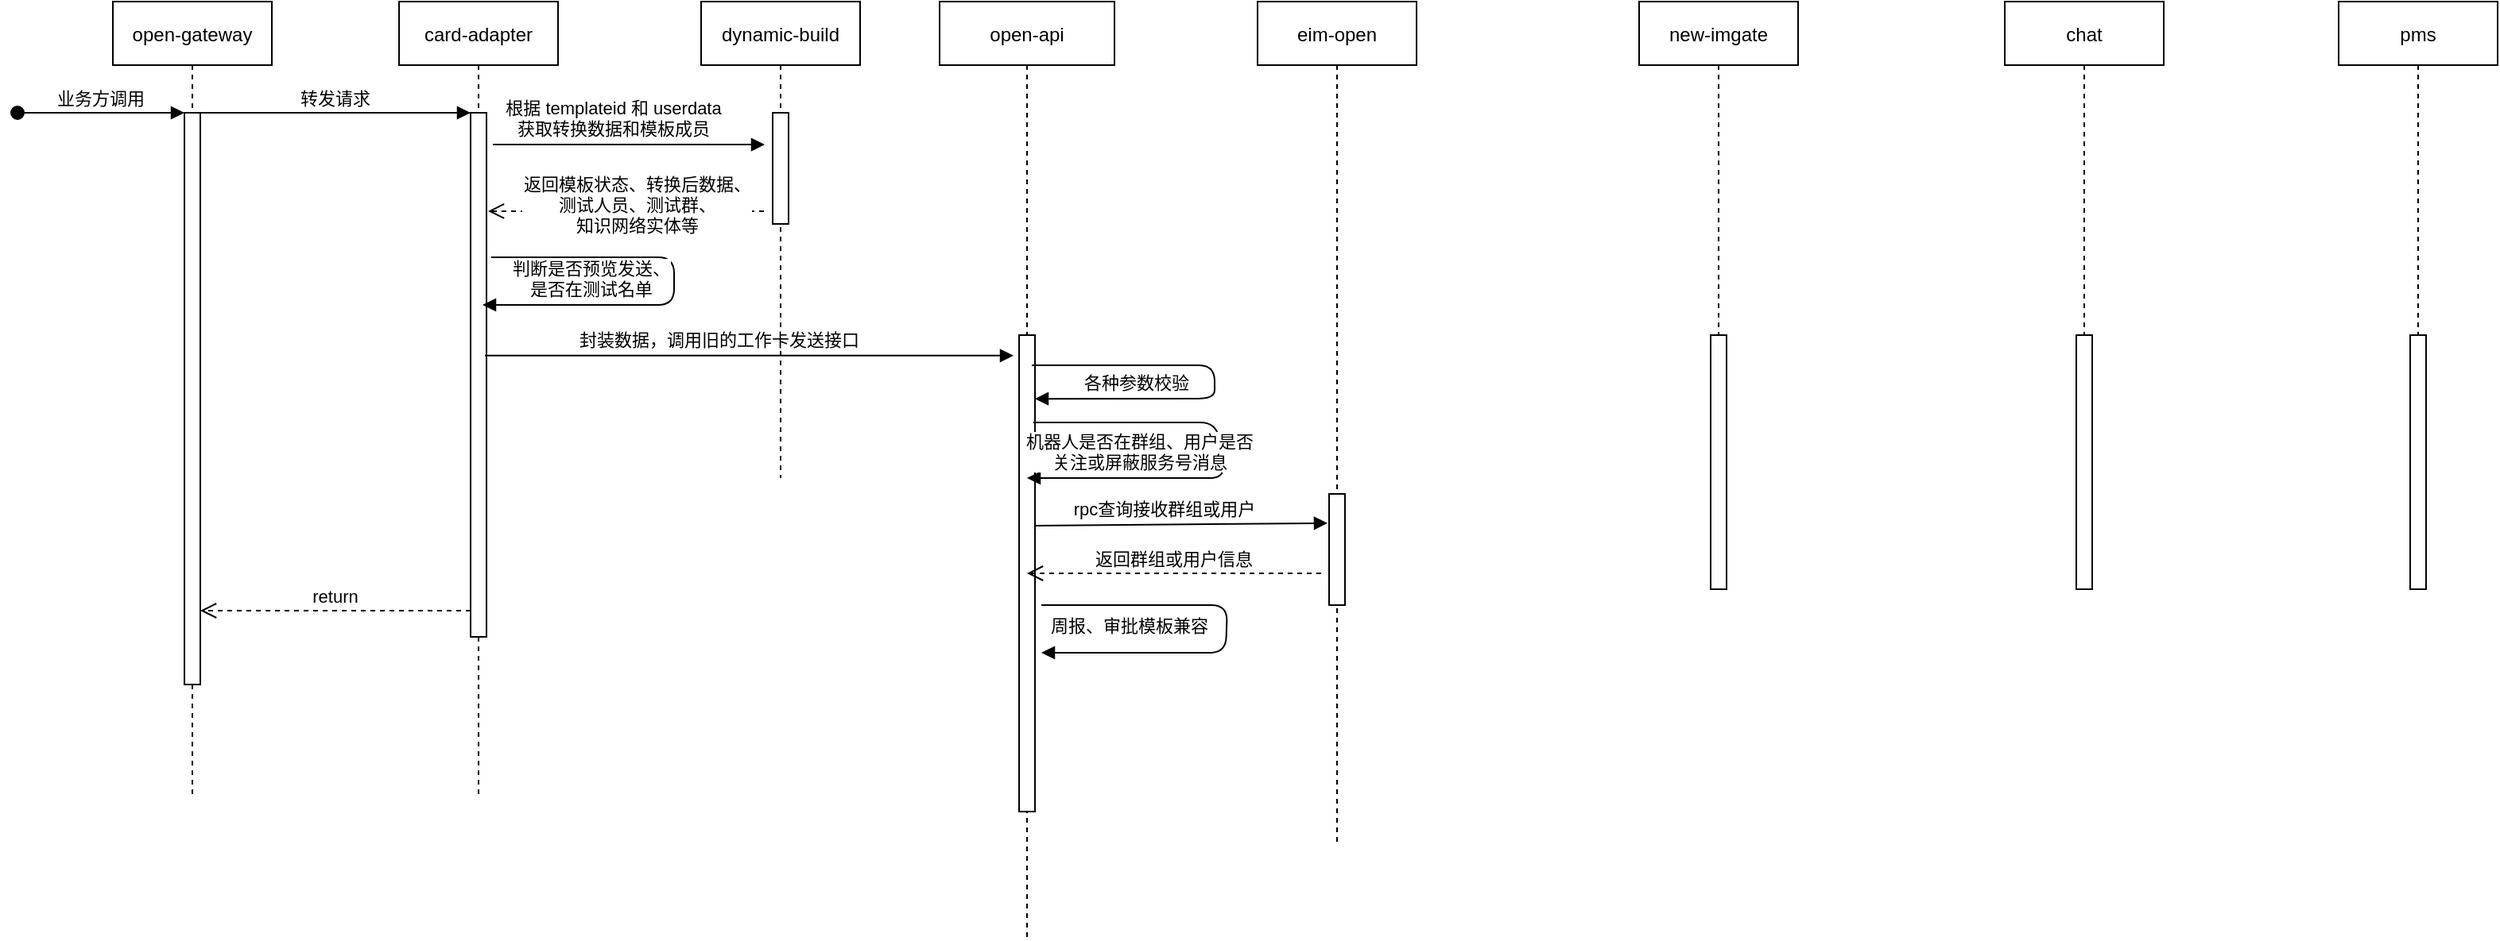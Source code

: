 <mxfile version="20.8.1" type="github">
  <diagram id="kgpKYQtTHZ0yAKxKKP6v" name="Page-1">
    <mxGraphModel dx="1674" dy="734" grid="1" gridSize="10" guides="1" tooltips="1" connect="1" arrows="1" fold="1" page="1" pageScale="1" pageWidth="850" pageHeight="1100" math="0" shadow="0">
      <root>
        <mxCell id="0" />
        <mxCell id="1" parent="0" />
        <mxCell id="3nuBFxr9cyL0pnOWT2aG-1" value="open-gateway" style="shape=umlLifeline;perimeter=lifelinePerimeter;container=1;collapsible=0;recursiveResize=0;rounded=0;shadow=0;strokeWidth=1;" parent="1" vertex="1">
          <mxGeometry x="120" y="80" width="100" height="500" as="geometry" />
        </mxCell>
        <mxCell id="3nuBFxr9cyL0pnOWT2aG-2" value="" style="points=[];perimeter=orthogonalPerimeter;rounded=0;shadow=0;strokeWidth=1;" parent="3nuBFxr9cyL0pnOWT2aG-1" vertex="1">
          <mxGeometry x="45" y="70" width="10" height="360" as="geometry" />
        </mxCell>
        <mxCell id="3nuBFxr9cyL0pnOWT2aG-3" value="业务方调用" style="verticalAlign=bottom;startArrow=oval;endArrow=block;startSize=8;shadow=0;strokeWidth=1;" parent="3nuBFxr9cyL0pnOWT2aG-1" target="3nuBFxr9cyL0pnOWT2aG-2" edge="1">
          <mxGeometry relative="1" as="geometry">
            <mxPoint x="-60" y="70" as="sourcePoint" />
          </mxGeometry>
        </mxCell>
        <mxCell id="3nuBFxr9cyL0pnOWT2aG-5" value="card-adapter" style="shape=umlLifeline;perimeter=lifelinePerimeter;container=1;collapsible=0;recursiveResize=0;rounded=0;shadow=0;strokeWidth=1;" parent="1" vertex="1">
          <mxGeometry x="300" y="80" width="100" height="500" as="geometry" />
        </mxCell>
        <mxCell id="3nuBFxr9cyL0pnOWT2aG-6" value="" style="points=[];perimeter=orthogonalPerimeter;rounded=0;shadow=0;strokeWidth=1;" parent="3nuBFxr9cyL0pnOWT2aG-5" vertex="1">
          <mxGeometry x="45" y="70" width="10" height="330" as="geometry" />
        </mxCell>
        <mxCell id="3nuBFxr9cyL0pnOWT2aG-7" value="return" style="verticalAlign=bottom;endArrow=open;dashed=1;endSize=8;exitX=0;exitY=0.95;shadow=0;strokeWidth=1;" parent="1" source="3nuBFxr9cyL0pnOWT2aG-6" target="3nuBFxr9cyL0pnOWT2aG-2" edge="1">
          <mxGeometry relative="1" as="geometry">
            <mxPoint x="275" y="236" as="targetPoint" />
          </mxGeometry>
        </mxCell>
        <mxCell id="3nuBFxr9cyL0pnOWT2aG-8" value="转发请求" style="verticalAlign=bottom;endArrow=block;entryX=0;entryY=0;shadow=0;strokeWidth=1;" parent="1" source="3nuBFxr9cyL0pnOWT2aG-2" target="3nuBFxr9cyL0pnOWT2aG-6" edge="1">
          <mxGeometry relative="1" as="geometry">
            <mxPoint x="275" y="160" as="sourcePoint" />
          </mxGeometry>
        </mxCell>
        <mxCell id="3nuBFxr9cyL0pnOWT2aG-10" value="返回模板状态、转换后数据、&#xa;测试人员、测试群、&#xa;知识网络实体等" style="verticalAlign=bottom;endArrow=open;dashed=1;endSize=8;shadow=0;strokeWidth=1;entryX=1.1;entryY=0.356;entryDx=0;entryDy=0;entryPerimeter=0;" parent="1" edge="1">
          <mxGeometry x="-0.084" y="18" relative="1" as="geometry">
            <mxPoint x="356" y="211.96" as="targetPoint" />
            <mxPoint x="529.5" y="211.96" as="sourcePoint" />
            <Array as="points">
              <mxPoint x="460" y="212" />
            </Array>
            <mxPoint as="offset" />
          </mxGeometry>
        </mxCell>
        <mxCell id="_-XLKiYhztIRVs0oLOAJ-1" value="dynamic-build" style="shape=umlLifeline;perimeter=lifelinePerimeter;container=1;collapsible=0;recursiveResize=0;rounded=0;shadow=0;strokeWidth=1;" vertex="1" parent="1">
          <mxGeometry x="490" y="80" width="100" height="300" as="geometry" />
        </mxCell>
        <mxCell id="_-XLKiYhztIRVs0oLOAJ-2" value="" style="points=[];perimeter=orthogonalPerimeter;rounded=0;shadow=0;strokeWidth=1;" vertex="1" parent="_-XLKiYhztIRVs0oLOAJ-1">
          <mxGeometry x="45" y="70" width="10" height="70" as="geometry" />
        </mxCell>
        <mxCell id="_-XLKiYhztIRVs0oLOAJ-14" value="判断是否预览发送、&#xa;是否在测试名单" style="verticalAlign=bottom;endArrow=block;shadow=0;strokeWidth=1;" edge="1" parent="_-XLKiYhztIRVs0oLOAJ-1">
          <mxGeometry x="0.484" y="-1" relative="1" as="geometry">
            <mxPoint x="-132" y="161" as="sourcePoint" />
            <mxPoint x="-137.5" y="191" as="targetPoint" />
            <Array as="points">
              <mxPoint x="-17" y="161" />
              <mxPoint x="-17" y="191" />
            </Array>
            <mxPoint as="offset" />
          </mxGeometry>
        </mxCell>
        <mxCell id="3nuBFxr9cyL0pnOWT2aG-9" value="根据 templateid 和 userdata&#xa;获取转换数据和模板成员" style="verticalAlign=bottom;endArrow=block;shadow=0;strokeWidth=1;entryX=-0.5;entryY=0.286;entryDx=0;entryDy=0;entryPerimeter=0;" parent="1" target="_-XLKiYhztIRVs0oLOAJ-2" edge="1">
          <mxGeometry x="-0.113" y="1" relative="1" as="geometry">
            <mxPoint x="359" y="170" as="sourcePoint" />
            <mxPoint x="524" y="170" as="targetPoint" />
            <Array as="points">
              <mxPoint x="474" y="170" />
            </Array>
            <mxPoint as="offset" />
          </mxGeometry>
        </mxCell>
        <mxCell id="_-XLKiYhztIRVs0oLOAJ-4" value="open-api" style="shape=umlLifeline;perimeter=lifelinePerimeter;container=1;collapsible=0;recursiveResize=0;rounded=0;shadow=0;strokeWidth=1;" vertex="1" parent="1">
          <mxGeometry x="640" y="80" width="110" height="590" as="geometry" />
        </mxCell>
        <mxCell id="_-XLKiYhztIRVs0oLOAJ-5" value="" style="points=[];perimeter=orthogonalPerimeter;rounded=0;shadow=0;strokeWidth=1;" vertex="1" parent="_-XLKiYhztIRVs0oLOAJ-4">
          <mxGeometry x="50" y="210" width="10" height="300" as="geometry" />
        </mxCell>
        <mxCell id="_-XLKiYhztIRVs0oLOAJ-27" value="rpc查询接收群组或用户" style="verticalAlign=bottom;endArrow=block;shadow=0;strokeWidth=1;exitX=1.1;exitY=0.546;exitDx=0;exitDy=0;exitPerimeter=0;entryX=-0.1;entryY=0.263;entryDx=0;entryDy=0;entryPerimeter=0;" edge="1" parent="_-XLKiYhztIRVs0oLOAJ-4" target="_-XLKiYhztIRVs0oLOAJ-18">
          <mxGeometry x="-0.113" y="1" relative="1" as="geometry">
            <mxPoint x="60" y="330.0" as="sourcePoint" />
            <mxPoint x="392.5" y="330.0" as="targetPoint" />
            <Array as="points" />
            <mxPoint as="offset" />
          </mxGeometry>
        </mxCell>
        <mxCell id="_-XLKiYhztIRVs0oLOAJ-29" value="周报、审批模板兼容" style="verticalAlign=bottom;endArrow=block;shadow=0;strokeWidth=1;" edge="1" parent="_-XLKiYhztIRVs0oLOAJ-4">
          <mxGeometry x="0.576" y="-8" relative="1" as="geometry">
            <mxPoint x="64" y="380" as="sourcePoint" />
            <mxPoint x="64" y="410" as="targetPoint" />
            <Array as="points">
              <mxPoint x="181" y="380" />
              <mxPoint x="180" y="410" />
            </Array>
            <mxPoint as="offset" />
          </mxGeometry>
        </mxCell>
        <mxCell id="_-XLKiYhztIRVs0oLOAJ-15" value="封装数据，调用旧的工作卡发送接口" style="verticalAlign=bottom;endArrow=block;shadow=0;strokeWidth=1;exitX=1.1;exitY=0.546;exitDx=0;exitDy=0;exitPerimeter=0;" edge="1" parent="1">
          <mxGeometry x="-0.113" y="1" relative="1" as="geometry">
            <mxPoint x="354" y="302.88" as="sourcePoint" />
            <mxPoint x="686.5" y="302.88" as="targetPoint" />
            <Array as="points" />
            <mxPoint as="offset" />
          </mxGeometry>
        </mxCell>
        <mxCell id="_-XLKiYhztIRVs0oLOAJ-17" value="eim-open" style="shape=umlLifeline;perimeter=lifelinePerimeter;container=1;collapsible=0;recursiveResize=0;rounded=0;shadow=0;strokeWidth=1;" vertex="1" parent="1">
          <mxGeometry x="840" y="80" width="100" height="530" as="geometry" />
        </mxCell>
        <mxCell id="_-XLKiYhztIRVs0oLOAJ-18" value="" style="points=[];perimeter=orthogonalPerimeter;rounded=0;shadow=0;strokeWidth=1;" vertex="1" parent="_-XLKiYhztIRVs0oLOAJ-17">
          <mxGeometry x="45" y="310" width="10" height="70" as="geometry" />
        </mxCell>
        <mxCell id="_-XLKiYhztIRVs0oLOAJ-19" value="new-imgate" style="shape=umlLifeline;perimeter=lifelinePerimeter;container=1;collapsible=0;recursiveResize=0;rounded=0;shadow=0;strokeWidth=1;" vertex="1" parent="1">
          <mxGeometry x="1080" y="80" width="100" height="300" as="geometry" />
        </mxCell>
        <mxCell id="_-XLKiYhztIRVs0oLOAJ-20" value="" style="points=[];perimeter=orthogonalPerimeter;rounded=0;shadow=0;strokeWidth=1;" vertex="1" parent="_-XLKiYhztIRVs0oLOAJ-19">
          <mxGeometry x="45" y="210" width="10" height="160" as="geometry" />
        </mxCell>
        <mxCell id="_-XLKiYhztIRVs0oLOAJ-21" value="chat" style="shape=umlLifeline;perimeter=lifelinePerimeter;container=1;collapsible=0;recursiveResize=0;rounded=0;shadow=0;strokeWidth=1;" vertex="1" parent="1">
          <mxGeometry x="1310" y="80" width="100" height="300" as="geometry" />
        </mxCell>
        <mxCell id="_-XLKiYhztIRVs0oLOAJ-22" value="" style="points=[];perimeter=orthogonalPerimeter;rounded=0;shadow=0;strokeWidth=1;" vertex="1" parent="_-XLKiYhztIRVs0oLOAJ-21">
          <mxGeometry x="45" y="210" width="10" height="160" as="geometry" />
        </mxCell>
        <mxCell id="_-XLKiYhztIRVs0oLOAJ-23" value="pms" style="shape=umlLifeline;perimeter=lifelinePerimeter;container=1;collapsible=0;recursiveResize=0;rounded=0;shadow=0;strokeWidth=1;" vertex="1" parent="1">
          <mxGeometry x="1520" y="80" width="100" height="300" as="geometry" />
        </mxCell>
        <mxCell id="_-XLKiYhztIRVs0oLOAJ-24" value="" style="points=[];perimeter=orthogonalPerimeter;rounded=0;shadow=0;strokeWidth=1;" vertex="1" parent="_-XLKiYhztIRVs0oLOAJ-23">
          <mxGeometry x="45" y="210" width="10" height="160" as="geometry" />
        </mxCell>
        <mxCell id="_-XLKiYhztIRVs0oLOAJ-25" value="各种参数校验" style="verticalAlign=bottom;endArrow=block;shadow=0;strokeWidth=1;entryX=1;entryY=0.288;entryDx=0;entryDy=0;entryPerimeter=0;" edge="1" parent="1">
          <mxGeometry x="0.484" y="-1" relative="1" as="geometry">
            <mxPoint x="698" y="309" as="sourcePoint" />
            <mxPoint x="700" y="330.08" as="targetPoint" />
            <Array as="points">
              <mxPoint x="813" y="309" />
              <mxPoint x="813" y="330" />
            </Array>
            <mxPoint as="offset" />
          </mxGeometry>
        </mxCell>
        <mxCell id="_-XLKiYhztIRVs0oLOAJ-26" value="机器人是否在群组、用户是否&#xa;关注或屏蔽服务号消息" style="verticalAlign=bottom;endArrow=block;shadow=0;strokeWidth=1;" edge="1" parent="1" target="_-XLKiYhztIRVs0oLOAJ-4">
          <mxGeometry x="0.484" y="-1" relative="1" as="geometry">
            <mxPoint x="699" y="345" as="sourcePoint" />
            <mxPoint x="710" y="380" as="targetPoint" />
            <Array as="points">
              <mxPoint x="814" y="345" />
              <mxPoint x="820" y="380" />
            </Array>
            <mxPoint as="offset" />
          </mxGeometry>
        </mxCell>
        <mxCell id="_-XLKiYhztIRVs0oLOAJ-28" value="返回群组或用户信息" style="verticalAlign=bottom;endArrow=open;dashed=1;endSize=8;exitX=0;exitY=0.95;shadow=0;strokeWidth=1;" edge="1" parent="1" target="_-XLKiYhztIRVs0oLOAJ-4">
          <mxGeometry relative="1" as="geometry">
            <mxPoint x="710" y="440" as="targetPoint" />
            <mxPoint x="880" y="440" as="sourcePoint" />
          </mxGeometry>
        </mxCell>
      </root>
    </mxGraphModel>
  </diagram>
</mxfile>
